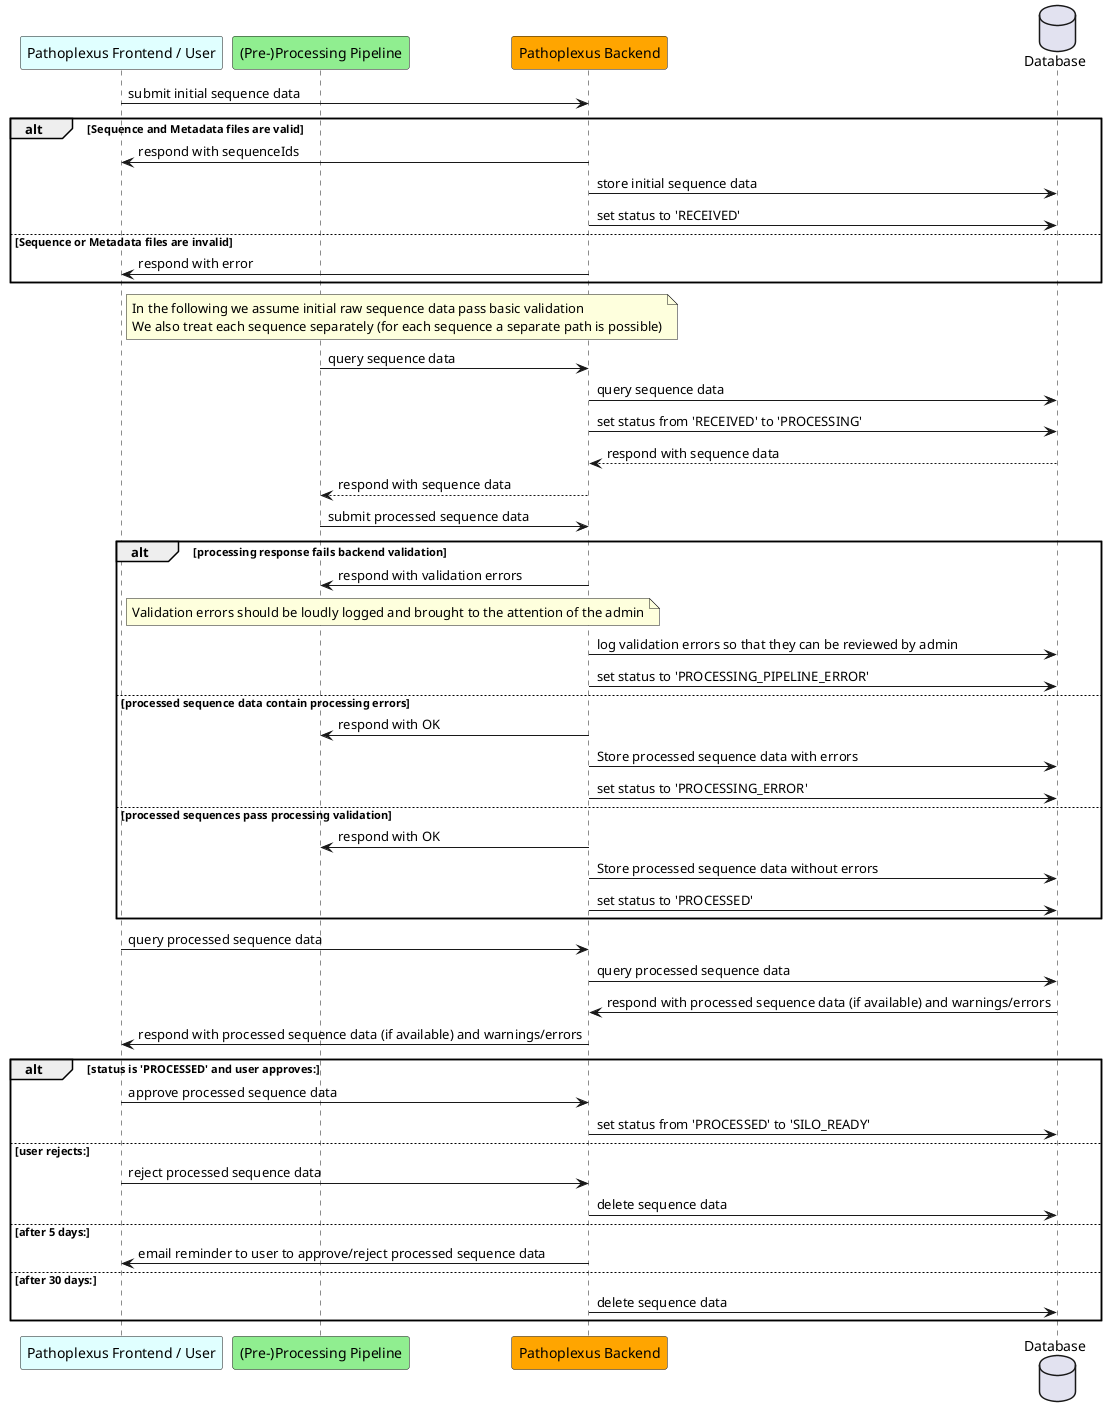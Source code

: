 @startuml sequenceInitialSubmission
    participant "Pathoplexus Frontend / User" as frontend #LightCyan
    participant "(Pre-)Processing Pipeline" as processing #LightGreen
    participant "Pathoplexus Backend" as backend #Orange
    database "Database" as DB

    frontend -> backend: submit initial sequence data
    alt Sequence and Metadata files are valid
        backend -> frontend: respond with sequenceIds
        backend -> DB: store initial sequence data
        backend -> DB: set status to 'RECEIVED'
    else Sequence or Metadata files are invalid
        backend -> frontend: respond with error
    end

    note right of frontend
        In the following we assume initial raw sequence data pass basic validation
        We also treat each sequence separately (for each sequence a separate path is possible)
    end note

    processing -> backend: query sequence data
    backend -> DB: query sequence data
    backend -> DB: set status from 'RECEIVED' to 'PROCESSING'
    DB --> backend: respond with sequence data
    backend --> processing: respond with sequence data

    processing -> backend: submit processed sequence data
    alt processing response fails backend validation
        backend -> processing: respond with validation errors
            note right of frontend
                Validation errors should be loudly logged and brought to the attention of the admin
            end note
        backend -> DB: log validation errors so that they can be reviewed by admin
        backend -> DB: set status to 'PROCESSING_PIPELINE_ERROR'
    else processed sequence data contain processing errors
        backend -> processing: respond with OK
        backend -> DB: Store processed sequence data with errors
        backend -> DB: set status to 'PROCESSING_ERROR'
    else processed sequences pass processing validation
        backend -> processing: respond with OK
        backend -> DB: Store processed sequence data without errors
        backend -> DB: set status to 'PROCESSED'
    end

    frontend -> backend: query processed sequence data
    backend -> DB: query processed sequence data
    DB -> backend: respond with processed sequence data (if available) and warnings/errors
    backend -> frontend: respond with processed sequence data (if available) and warnings/errors

    alt status is 'PROCESSED' and user approves:
        frontend -> backend: approve processed sequence data 
        backend -> DB: set status from 'PROCESSED' to 'SILO_READY'
    else user rejects:
        frontend -> backend: reject processed sequence data 
        backend -> DB: delete sequence data
    else after 5 days:
        backend -> frontend: email reminder to user to approve/reject processed sequence data
    else after 30 days:
        backend -> DB: delete sequence data
    end

@enduml


